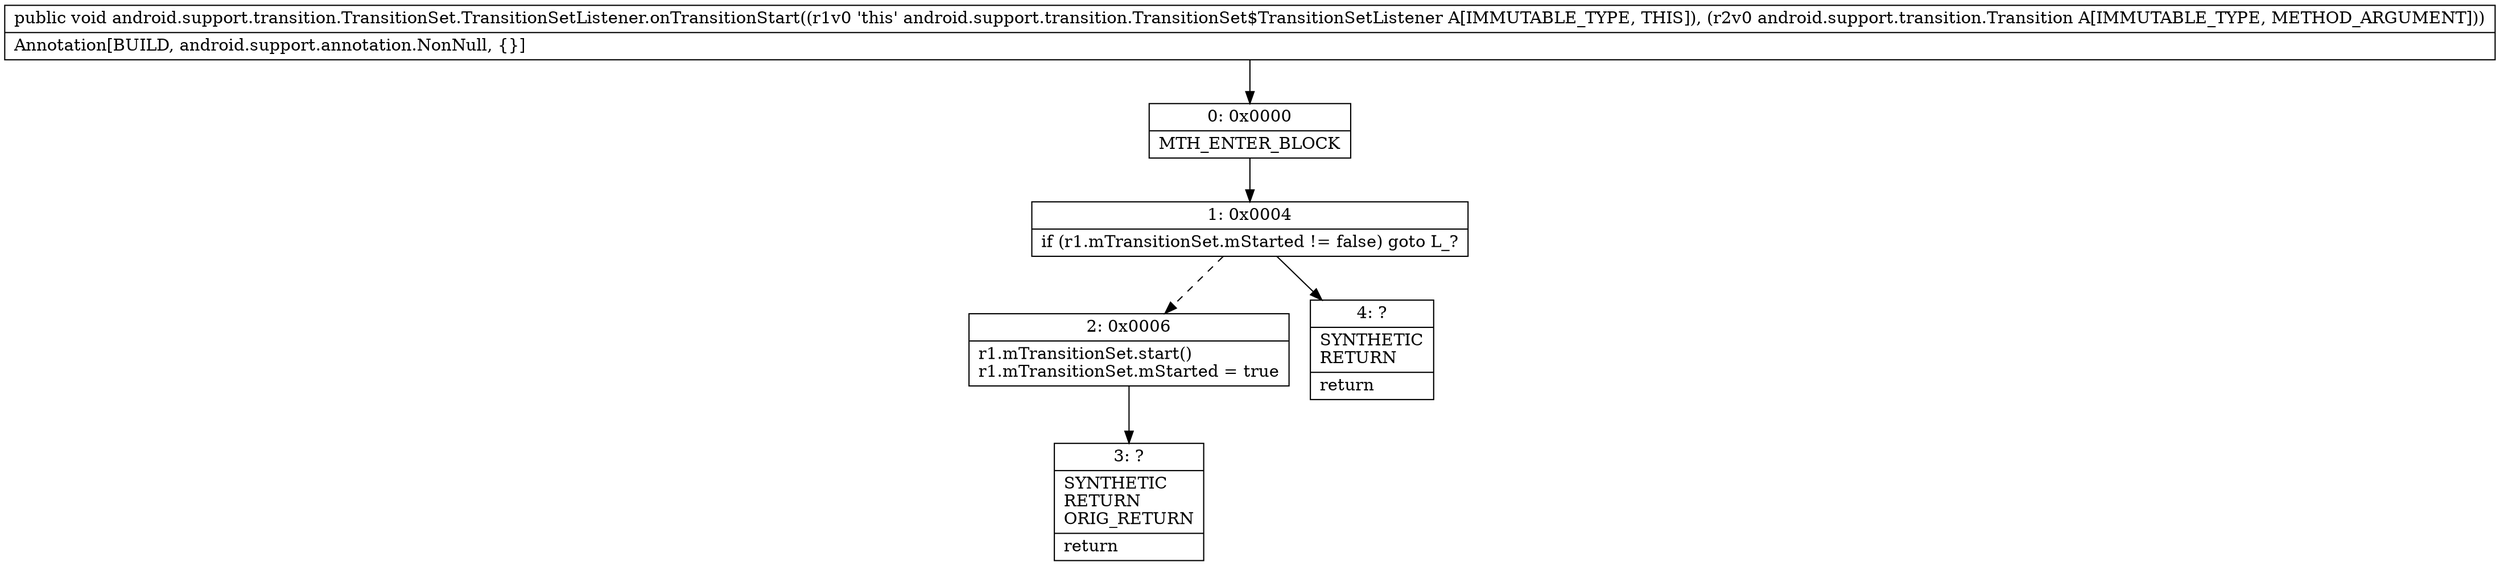 digraph "CFG forandroid.support.transition.TransitionSet.TransitionSetListener.onTransitionStart(Landroid\/support\/transition\/Transition;)V" {
Node_0 [shape=record,label="{0\:\ 0x0000|MTH_ENTER_BLOCK\l}"];
Node_1 [shape=record,label="{1\:\ 0x0004|if (r1.mTransitionSet.mStarted != false) goto L_?\l}"];
Node_2 [shape=record,label="{2\:\ 0x0006|r1.mTransitionSet.start()\lr1.mTransitionSet.mStarted = true\l}"];
Node_3 [shape=record,label="{3\:\ ?|SYNTHETIC\lRETURN\lORIG_RETURN\l|return\l}"];
Node_4 [shape=record,label="{4\:\ ?|SYNTHETIC\lRETURN\l|return\l}"];
MethodNode[shape=record,label="{public void android.support.transition.TransitionSet.TransitionSetListener.onTransitionStart((r1v0 'this' android.support.transition.TransitionSet$TransitionSetListener A[IMMUTABLE_TYPE, THIS]), (r2v0 android.support.transition.Transition A[IMMUTABLE_TYPE, METHOD_ARGUMENT]))  | Annotation[BUILD, android.support.annotation.NonNull, \{\}]\l}"];
MethodNode -> Node_0;
Node_0 -> Node_1;
Node_1 -> Node_2[style=dashed];
Node_1 -> Node_4;
Node_2 -> Node_3;
}

